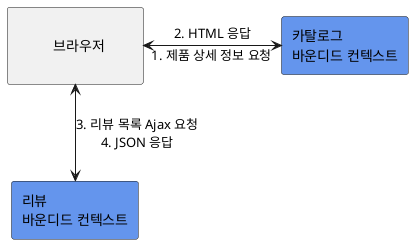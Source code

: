 @startuml

skinparam nodesep 60

rectangle "\n\t  브라우저   \t\n" as a
rectangle "카탈로그\n바운디드 컨텍스트" as b #CornflowerBlue
rectangle "리뷰\n바운디드 컨텍스트" as c #CornflowerBlue

a "1. 제품 상세 정보 요청"<-right-> b: 2. HTML 응답
a <-down-> c: 3. 리뷰 목록 Ajax 요청\n4. JSON 응답

@enduml
